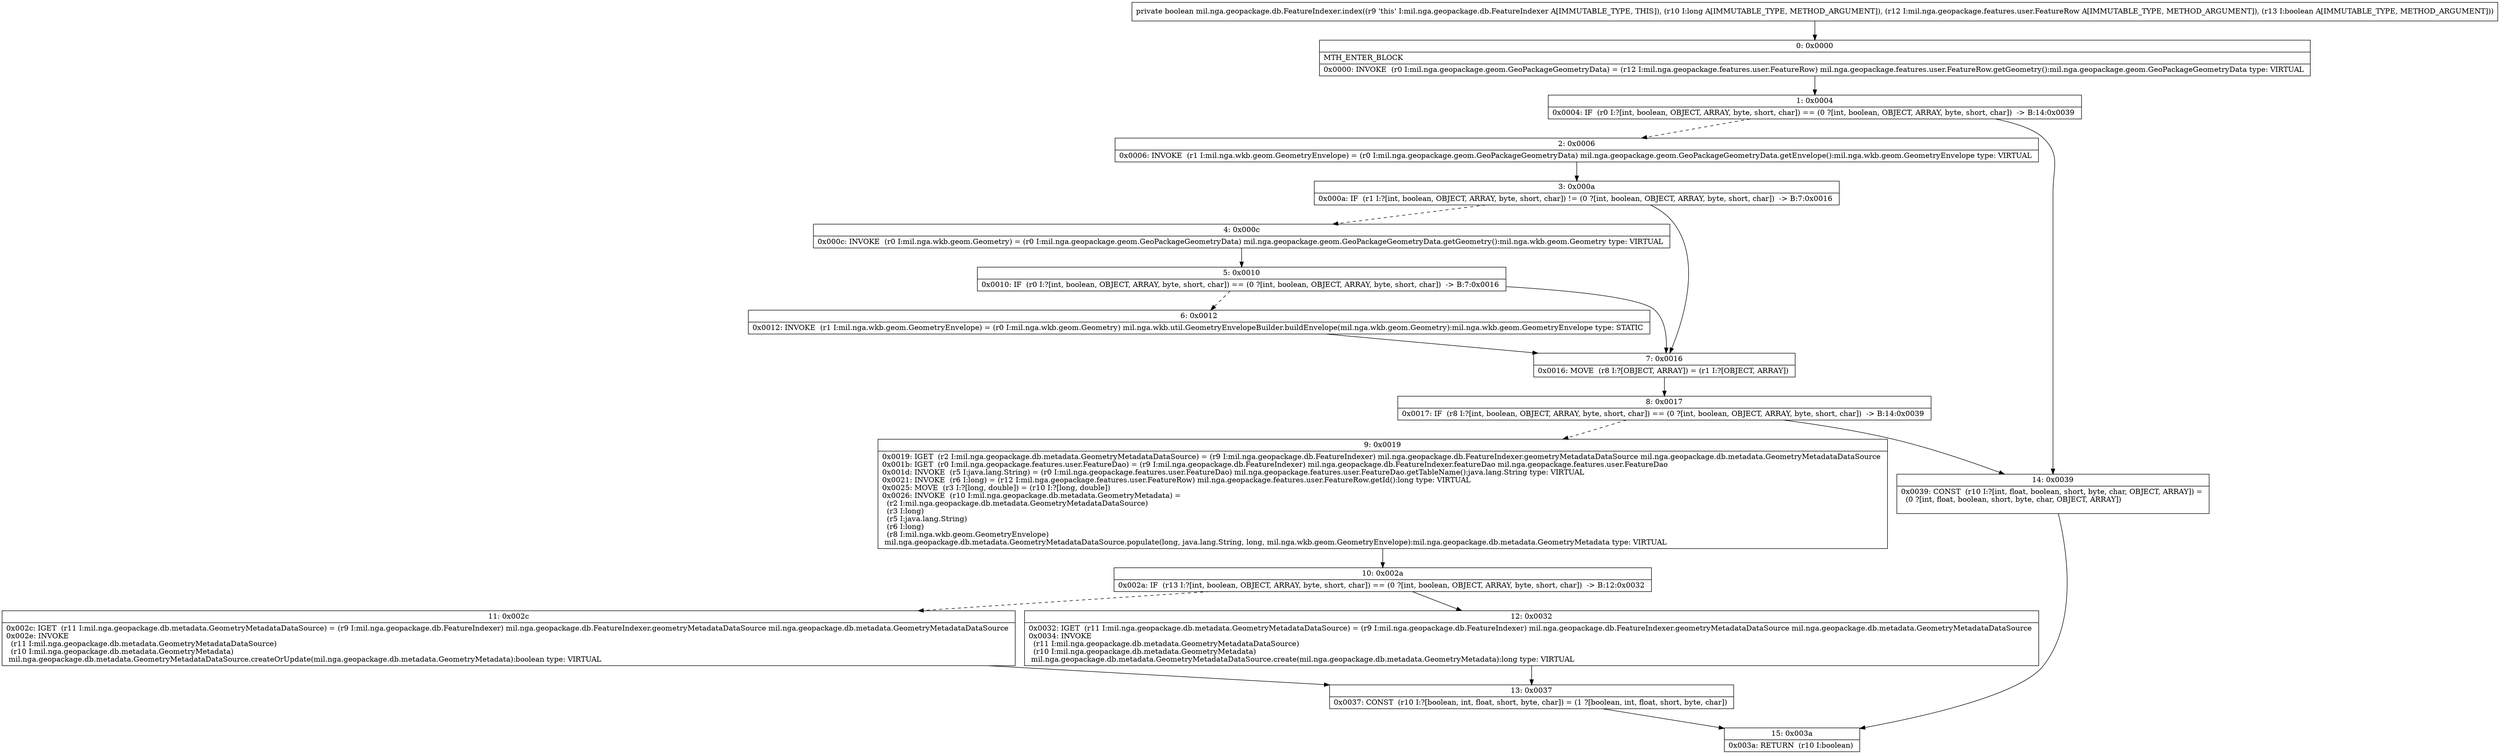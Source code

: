 digraph "CFG formil.nga.geopackage.db.FeatureIndexer.index(JLmil\/nga\/geopackage\/features\/user\/FeatureRow;Z)Z" {
Node_0 [shape=record,label="{0\:\ 0x0000|MTH_ENTER_BLOCK\l|0x0000: INVOKE  (r0 I:mil.nga.geopackage.geom.GeoPackageGeometryData) = (r12 I:mil.nga.geopackage.features.user.FeatureRow) mil.nga.geopackage.features.user.FeatureRow.getGeometry():mil.nga.geopackage.geom.GeoPackageGeometryData type: VIRTUAL \l}"];
Node_1 [shape=record,label="{1\:\ 0x0004|0x0004: IF  (r0 I:?[int, boolean, OBJECT, ARRAY, byte, short, char]) == (0 ?[int, boolean, OBJECT, ARRAY, byte, short, char])  \-\> B:14:0x0039 \l}"];
Node_2 [shape=record,label="{2\:\ 0x0006|0x0006: INVOKE  (r1 I:mil.nga.wkb.geom.GeometryEnvelope) = (r0 I:mil.nga.geopackage.geom.GeoPackageGeometryData) mil.nga.geopackage.geom.GeoPackageGeometryData.getEnvelope():mil.nga.wkb.geom.GeometryEnvelope type: VIRTUAL \l}"];
Node_3 [shape=record,label="{3\:\ 0x000a|0x000a: IF  (r1 I:?[int, boolean, OBJECT, ARRAY, byte, short, char]) != (0 ?[int, boolean, OBJECT, ARRAY, byte, short, char])  \-\> B:7:0x0016 \l}"];
Node_4 [shape=record,label="{4\:\ 0x000c|0x000c: INVOKE  (r0 I:mil.nga.wkb.geom.Geometry) = (r0 I:mil.nga.geopackage.geom.GeoPackageGeometryData) mil.nga.geopackage.geom.GeoPackageGeometryData.getGeometry():mil.nga.wkb.geom.Geometry type: VIRTUAL \l}"];
Node_5 [shape=record,label="{5\:\ 0x0010|0x0010: IF  (r0 I:?[int, boolean, OBJECT, ARRAY, byte, short, char]) == (0 ?[int, boolean, OBJECT, ARRAY, byte, short, char])  \-\> B:7:0x0016 \l}"];
Node_6 [shape=record,label="{6\:\ 0x0012|0x0012: INVOKE  (r1 I:mil.nga.wkb.geom.GeometryEnvelope) = (r0 I:mil.nga.wkb.geom.Geometry) mil.nga.wkb.util.GeometryEnvelopeBuilder.buildEnvelope(mil.nga.wkb.geom.Geometry):mil.nga.wkb.geom.GeometryEnvelope type: STATIC \l}"];
Node_7 [shape=record,label="{7\:\ 0x0016|0x0016: MOVE  (r8 I:?[OBJECT, ARRAY]) = (r1 I:?[OBJECT, ARRAY]) \l}"];
Node_8 [shape=record,label="{8\:\ 0x0017|0x0017: IF  (r8 I:?[int, boolean, OBJECT, ARRAY, byte, short, char]) == (0 ?[int, boolean, OBJECT, ARRAY, byte, short, char])  \-\> B:14:0x0039 \l}"];
Node_9 [shape=record,label="{9\:\ 0x0019|0x0019: IGET  (r2 I:mil.nga.geopackage.db.metadata.GeometryMetadataDataSource) = (r9 I:mil.nga.geopackage.db.FeatureIndexer) mil.nga.geopackage.db.FeatureIndexer.geometryMetadataDataSource mil.nga.geopackage.db.metadata.GeometryMetadataDataSource \l0x001b: IGET  (r0 I:mil.nga.geopackage.features.user.FeatureDao) = (r9 I:mil.nga.geopackage.db.FeatureIndexer) mil.nga.geopackage.db.FeatureIndexer.featureDao mil.nga.geopackage.features.user.FeatureDao \l0x001d: INVOKE  (r5 I:java.lang.String) = (r0 I:mil.nga.geopackage.features.user.FeatureDao) mil.nga.geopackage.features.user.FeatureDao.getTableName():java.lang.String type: VIRTUAL \l0x0021: INVOKE  (r6 I:long) = (r12 I:mil.nga.geopackage.features.user.FeatureRow) mil.nga.geopackage.features.user.FeatureRow.getId():long type: VIRTUAL \l0x0025: MOVE  (r3 I:?[long, double]) = (r10 I:?[long, double]) \l0x0026: INVOKE  (r10 I:mil.nga.geopackage.db.metadata.GeometryMetadata) = \l  (r2 I:mil.nga.geopackage.db.metadata.GeometryMetadataDataSource)\l  (r3 I:long)\l  (r5 I:java.lang.String)\l  (r6 I:long)\l  (r8 I:mil.nga.wkb.geom.GeometryEnvelope)\l mil.nga.geopackage.db.metadata.GeometryMetadataDataSource.populate(long, java.lang.String, long, mil.nga.wkb.geom.GeometryEnvelope):mil.nga.geopackage.db.metadata.GeometryMetadata type: VIRTUAL \l}"];
Node_10 [shape=record,label="{10\:\ 0x002a|0x002a: IF  (r13 I:?[int, boolean, OBJECT, ARRAY, byte, short, char]) == (0 ?[int, boolean, OBJECT, ARRAY, byte, short, char])  \-\> B:12:0x0032 \l}"];
Node_11 [shape=record,label="{11\:\ 0x002c|0x002c: IGET  (r11 I:mil.nga.geopackage.db.metadata.GeometryMetadataDataSource) = (r9 I:mil.nga.geopackage.db.FeatureIndexer) mil.nga.geopackage.db.FeatureIndexer.geometryMetadataDataSource mil.nga.geopackage.db.metadata.GeometryMetadataDataSource \l0x002e: INVOKE  \l  (r11 I:mil.nga.geopackage.db.metadata.GeometryMetadataDataSource)\l  (r10 I:mil.nga.geopackage.db.metadata.GeometryMetadata)\l mil.nga.geopackage.db.metadata.GeometryMetadataDataSource.createOrUpdate(mil.nga.geopackage.db.metadata.GeometryMetadata):boolean type: VIRTUAL \l}"];
Node_12 [shape=record,label="{12\:\ 0x0032|0x0032: IGET  (r11 I:mil.nga.geopackage.db.metadata.GeometryMetadataDataSource) = (r9 I:mil.nga.geopackage.db.FeatureIndexer) mil.nga.geopackage.db.FeatureIndexer.geometryMetadataDataSource mil.nga.geopackage.db.metadata.GeometryMetadataDataSource \l0x0034: INVOKE  \l  (r11 I:mil.nga.geopackage.db.metadata.GeometryMetadataDataSource)\l  (r10 I:mil.nga.geopackage.db.metadata.GeometryMetadata)\l mil.nga.geopackage.db.metadata.GeometryMetadataDataSource.create(mil.nga.geopackage.db.metadata.GeometryMetadata):long type: VIRTUAL \l}"];
Node_13 [shape=record,label="{13\:\ 0x0037|0x0037: CONST  (r10 I:?[boolean, int, float, short, byte, char]) = (1 ?[boolean, int, float, short, byte, char]) \l}"];
Node_14 [shape=record,label="{14\:\ 0x0039|0x0039: CONST  (r10 I:?[int, float, boolean, short, byte, char, OBJECT, ARRAY]) = \l  (0 ?[int, float, boolean, short, byte, char, OBJECT, ARRAY])\l \l}"];
Node_15 [shape=record,label="{15\:\ 0x003a|0x003a: RETURN  (r10 I:boolean) \l}"];
MethodNode[shape=record,label="{private boolean mil.nga.geopackage.db.FeatureIndexer.index((r9 'this' I:mil.nga.geopackage.db.FeatureIndexer A[IMMUTABLE_TYPE, THIS]), (r10 I:long A[IMMUTABLE_TYPE, METHOD_ARGUMENT]), (r12 I:mil.nga.geopackage.features.user.FeatureRow A[IMMUTABLE_TYPE, METHOD_ARGUMENT]), (r13 I:boolean A[IMMUTABLE_TYPE, METHOD_ARGUMENT])) }"];
MethodNode -> Node_0;
Node_0 -> Node_1;
Node_1 -> Node_2[style=dashed];
Node_1 -> Node_14;
Node_2 -> Node_3;
Node_3 -> Node_4[style=dashed];
Node_3 -> Node_7;
Node_4 -> Node_5;
Node_5 -> Node_6[style=dashed];
Node_5 -> Node_7;
Node_6 -> Node_7;
Node_7 -> Node_8;
Node_8 -> Node_9[style=dashed];
Node_8 -> Node_14;
Node_9 -> Node_10;
Node_10 -> Node_11[style=dashed];
Node_10 -> Node_12;
Node_11 -> Node_13;
Node_12 -> Node_13;
Node_13 -> Node_15;
Node_14 -> Node_15;
}

